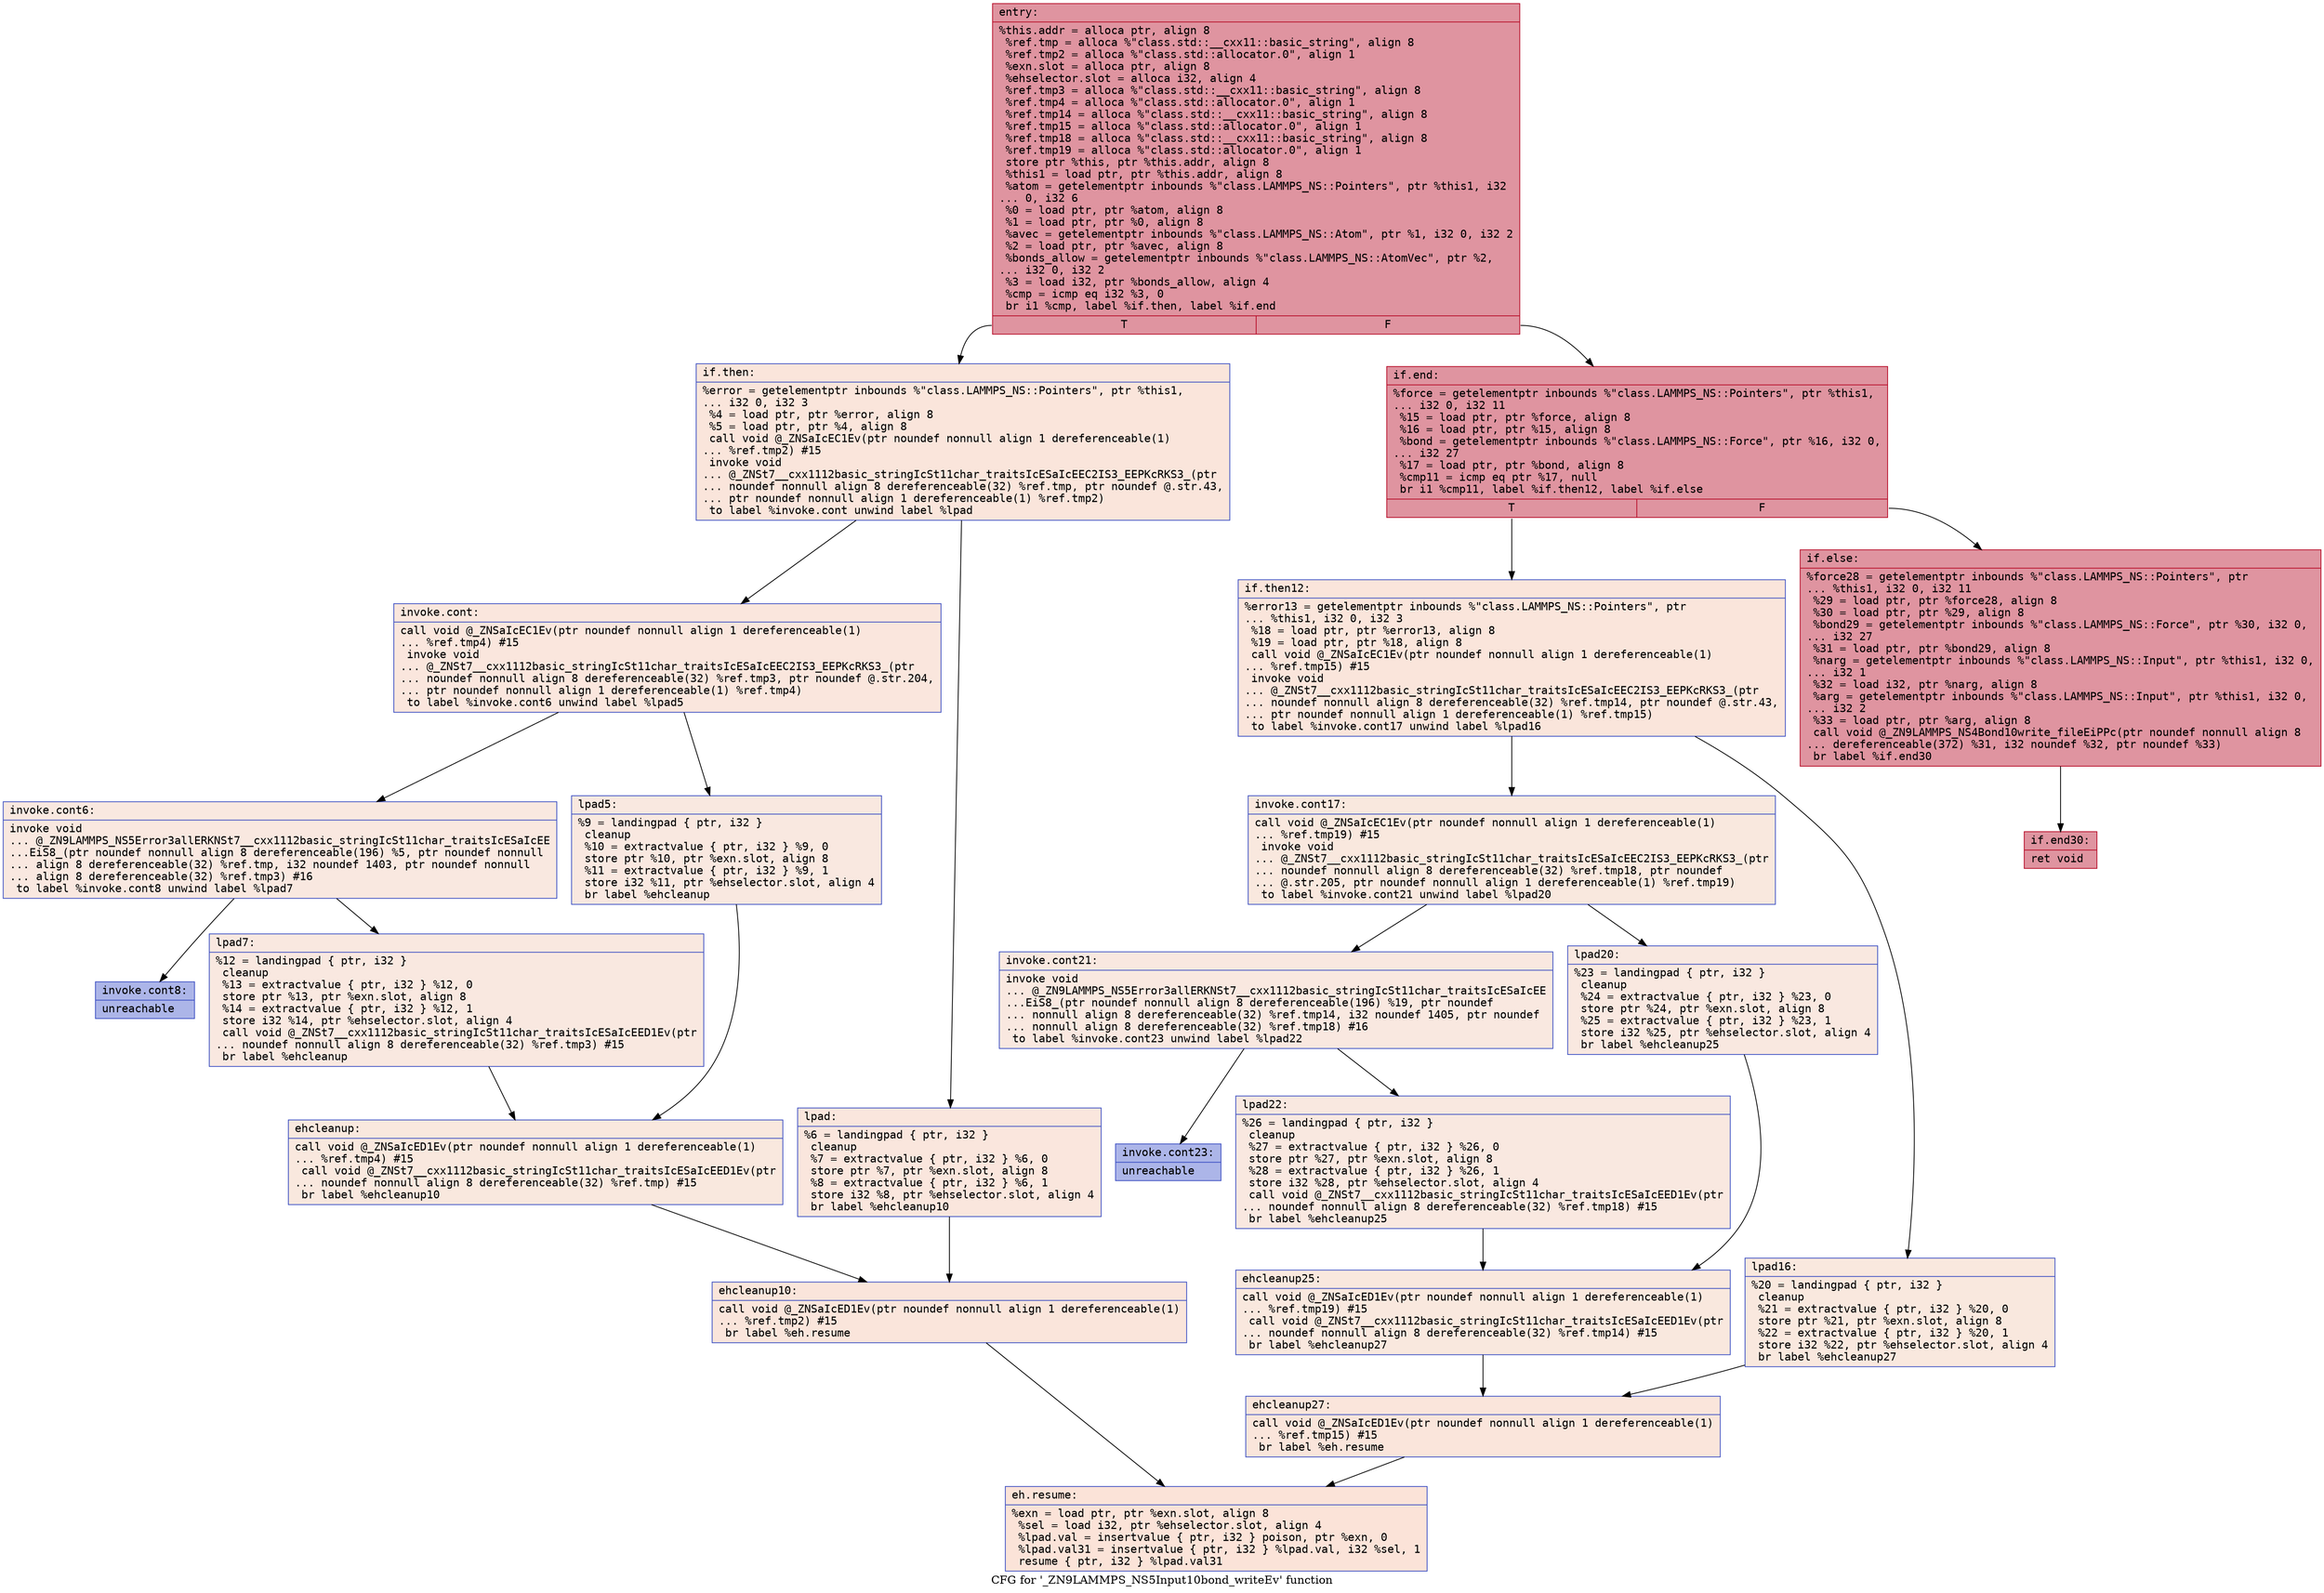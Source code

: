 digraph "CFG for '_ZN9LAMMPS_NS5Input10bond_writeEv' function" {
	label="CFG for '_ZN9LAMMPS_NS5Input10bond_writeEv' function";

	Node0x5628736aa680 [shape=record,color="#b70d28ff", style=filled, fillcolor="#b70d2870" fontname="Courier",label="{entry:\l|  %this.addr = alloca ptr, align 8\l  %ref.tmp = alloca %\"class.std::__cxx11::basic_string\", align 8\l  %ref.tmp2 = alloca %\"class.std::allocator.0\", align 1\l  %exn.slot = alloca ptr, align 8\l  %ehselector.slot = alloca i32, align 4\l  %ref.tmp3 = alloca %\"class.std::__cxx11::basic_string\", align 8\l  %ref.tmp4 = alloca %\"class.std::allocator.0\", align 1\l  %ref.tmp14 = alloca %\"class.std::__cxx11::basic_string\", align 8\l  %ref.tmp15 = alloca %\"class.std::allocator.0\", align 1\l  %ref.tmp18 = alloca %\"class.std::__cxx11::basic_string\", align 8\l  %ref.tmp19 = alloca %\"class.std::allocator.0\", align 1\l  store ptr %this, ptr %this.addr, align 8\l  %this1 = load ptr, ptr %this.addr, align 8\l  %atom = getelementptr inbounds %\"class.LAMMPS_NS::Pointers\", ptr %this1, i32\l... 0, i32 6\l  %0 = load ptr, ptr %atom, align 8\l  %1 = load ptr, ptr %0, align 8\l  %avec = getelementptr inbounds %\"class.LAMMPS_NS::Atom\", ptr %1, i32 0, i32 2\l  %2 = load ptr, ptr %avec, align 8\l  %bonds_allow = getelementptr inbounds %\"class.LAMMPS_NS::AtomVec\", ptr %2,\l... i32 0, i32 2\l  %3 = load i32, ptr %bonds_allow, align 4\l  %cmp = icmp eq i32 %3, 0\l  br i1 %cmp, label %if.then, label %if.end\l|{<s0>T|<s1>F}}"];
	Node0x5628736aa680:s0 -> Node0x5628736ab590[tooltip="entry -> if.then\nProbability 0.00%" ];
	Node0x5628736aa680:s1 -> Node0x5628736ab600[tooltip="entry -> if.end\nProbability 100.00%" ];
	Node0x5628736ab590 [shape=record,color="#3d50c3ff", style=filled, fillcolor="#f4c5ad70" fontname="Courier",label="{if.then:\l|  %error = getelementptr inbounds %\"class.LAMMPS_NS::Pointers\", ptr %this1,\l... i32 0, i32 3\l  %4 = load ptr, ptr %error, align 8\l  %5 = load ptr, ptr %4, align 8\l  call void @_ZNSaIcEC1Ev(ptr noundef nonnull align 1 dereferenceable(1)\l... %ref.tmp2) #15\l  invoke void\l... @_ZNSt7__cxx1112basic_stringIcSt11char_traitsIcESaIcEEC2IS3_EEPKcRKS3_(ptr\l... noundef nonnull align 8 dereferenceable(32) %ref.tmp, ptr noundef @.str.43,\l... ptr noundef nonnull align 1 dereferenceable(1) %ref.tmp2)\l          to label %invoke.cont unwind label %lpad\l}"];
	Node0x5628736ab590 -> Node0x5628736aba80[tooltip="if.then -> invoke.cont\nProbability 50.00%" ];
	Node0x5628736ab590 -> Node0x5628736abb00[tooltip="if.then -> lpad\nProbability 50.00%" ];
	Node0x5628736aba80 [shape=record,color="#3d50c3ff", style=filled, fillcolor="#f3c7b170" fontname="Courier",label="{invoke.cont:\l|  call void @_ZNSaIcEC1Ev(ptr noundef nonnull align 1 dereferenceable(1)\l... %ref.tmp4) #15\l  invoke void\l... @_ZNSt7__cxx1112basic_stringIcSt11char_traitsIcESaIcEEC2IS3_EEPKcRKS3_(ptr\l... noundef nonnull align 8 dereferenceable(32) %ref.tmp3, ptr noundef @.str.204,\l... ptr noundef nonnull align 1 dereferenceable(1) %ref.tmp4)\l          to label %invoke.cont6 unwind label %lpad5\l}"];
	Node0x5628736aba80 -> Node0x5628736abe20[tooltip="invoke.cont -> invoke.cont6\nProbability 50.00%" ];
	Node0x5628736aba80 -> Node0x5628736abe70[tooltip="invoke.cont -> lpad5\nProbability 50.00%" ];
	Node0x5628736abe20 [shape=record,color="#3d50c3ff", style=filled, fillcolor="#f1ccb870" fontname="Courier",label="{invoke.cont6:\l|  invoke void\l... @_ZN9LAMMPS_NS5Error3allERKNSt7__cxx1112basic_stringIcSt11char_traitsIcESaIcEE\l...EiS8_(ptr noundef nonnull align 8 dereferenceable(196) %5, ptr noundef nonnull\l... align 8 dereferenceable(32) %ref.tmp, i32 noundef 1403, ptr noundef nonnull\l... align 8 dereferenceable(32) %ref.tmp3) #16\l          to label %invoke.cont8 unwind label %lpad7\l}"];
	Node0x5628736abe20 -> Node0x5628736abdd0[tooltip="invoke.cont6 -> invoke.cont8\nProbability 0.00%" ];
	Node0x5628736abe20 -> Node0x5628736aaea0[tooltip="invoke.cont6 -> lpad7\nProbability 100.00%" ];
	Node0x5628736abdd0 [shape=record,color="#3d50c3ff", style=filled, fillcolor="#4358cb70" fontname="Courier",label="{invoke.cont8:\l|  unreachable\l}"];
	Node0x5628736abb00 [shape=record,color="#3d50c3ff", style=filled, fillcolor="#f3c7b170" fontname="Courier",label="{lpad:\l|  %6 = landingpad \{ ptr, i32 \}\l          cleanup\l  %7 = extractvalue \{ ptr, i32 \} %6, 0\l  store ptr %7, ptr %exn.slot, align 8\l  %8 = extractvalue \{ ptr, i32 \} %6, 1\l  store i32 %8, ptr %ehselector.slot, align 4\l  br label %ehcleanup10\l}"];
	Node0x5628736abb00 -> Node0x5628736ac870[tooltip="lpad -> ehcleanup10\nProbability 100.00%" ];
	Node0x5628736abe70 [shape=record,color="#3d50c3ff", style=filled, fillcolor="#f1ccb870" fontname="Courier",label="{lpad5:\l|  %9 = landingpad \{ ptr, i32 \}\l          cleanup\l  %10 = extractvalue \{ ptr, i32 \} %9, 0\l  store ptr %10, ptr %exn.slot, align 8\l  %11 = extractvalue \{ ptr, i32 \} %9, 1\l  store i32 %11, ptr %ehselector.slot, align 4\l  br label %ehcleanup\l}"];
	Node0x5628736abe70 -> Node0x5628736acbc0[tooltip="lpad5 -> ehcleanup\nProbability 100.00%" ];
	Node0x5628736aaea0 [shape=record,color="#3d50c3ff", style=filled, fillcolor="#f1ccb870" fontname="Courier",label="{lpad7:\l|  %12 = landingpad \{ ptr, i32 \}\l          cleanup\l  %13 = extractvalue \{ ptr, i32 \} %12, 0\l  store ptr %13, ptr %exn.slot, align 8\l  %14 = extractvalue \{ ptr, i32 \} %12, 1\l  store i32 %14, ptr %ehselector.slot, align 4\l  call void @_ZNSt7__cxx1112basic_stringIcSt11char_traitsIcESaIcEED1Ev(ptr\l... noundef nonnull align 8 dereferenceable(32) %ref.tmp3) #15\l  br label %ehcleanup\l}"];
	Node0x5628736aaea0 -> Node0x5628736acbc0[tooltip="lpad7 -> ehcleanup\nProbability 100.00%" ];
	Node0x5628736acbc0 [shape=record,color="#3d50c3ff", style=filled, fillcolor="#f2cab570" fontname="Courier",label="{ehcleanup:\l|  call void @_ZNSaIcED1Ev(ptr noundef nonnull align 1 dereferenceable(1)\l... %ref.tmp4) #15\l  call void @_ZNSt7__cxx1112basic_stringIcSt11char_traitsIcESaIcEED1Ev(ptr\l... noundef nonnull align 8 dereferenceable(32) %ref.tmp) #15\l  br label %ehcleanup10\l}"];
	Node0x5628736acbc0 -> Node0x5628736ac870[tooltip="ehcleanup -> ehcleanup10\nProbability 100.00%" ];
	Node0x5628736ac870 [shape=record,color="#3d50c3ff", style=filled, fillcolor="#f4c5ad70" fontname="Courier",label="{ehcleanup10:\l|  call void @_ZNSaIcED1Ev(ptr noundef nonnull align 1 dereferenceable(1)\l... %ref.tmp2) #15\l  br label %eh.resume\l}"];
	Node0x5628736ac870 -> Node0x5628736ad470[tooltip="ehcleanup10 -> eh.resume\nProbability 100.00%" ];
	Node0x5628736ab600 [shape=record,color="#b70d28ff", style=filled, fillcolor="#b70d2870" fontname="Courier",label="{if.end:\l|  %force = getelementptr inbounds %\"class.LAMMPS_NS::Pointers\", ptr %this1,\l... i32 0, i32 11\l  %15 = load ptr, ptr %force, align 8\l  %16 = load ptr, ptr %15, align 8\l  %bond = getelementptr inbounds %\"class.LAMMPS_NS::Force\", ptr %16, i32 0,\l... i32 27\l  %17 = load ptr, ptr %bond, align 8\l  %cmp11 = icmp eq ptr %17, null\l  br i1 %cmp11, label %if.then12, label %if.else\l|{<s0>T|<s1>F}}"];
	Node0x5628736ab600:s0 -> Node0x5628736ad900[tooltip="if.end -> if.then12\nProbability 0.00%" ];
	Node0x5628736ab600:s1 -> Node0x5628736ad980[tooltip="if.end -> if.else\nProbability 100.00%" ];
	Node0x5628736ad900 [shape=record,color="#3d50c3ff", style=filled, fillcolor="#f4c5ad70" fontname="Courier",label="{if.then12:\l|  %error13 = getelementptr inbounds %\"class.LAMMPS_NS::Pointers\", ptr\l... %this1, i32 0, i32 3\l  %18 = load ptr, ptr %error13, align 8\l  %19 = load ptr, ptr %18, align 8\l  call void @_ZNSaIcEC1Ev(ptr noundef nonnull align 1 dereferenceable(1)\l... %ref.tmp15) #15\l  invoke void\l... @_ZNSt7__cxx1112basic_stringIcSt11char_traitsIcESaIcEEC2IS3_EEPKcRKS3_(ptr\l... noundef nonnull align 8 dereferenceable(32) %ref.tmp14, ptr noundef @.str.43,\l... ptr noundef nonnull align 1 dereferenceable(1) %ref.tmp15)\l          to label %invoke.cont17 unwind label %lpad16\l}"];
	Node0x5628736ad900 -> Node0x5628736ade00[tooltip="if.then12 -> invoke.cont17\nProbability 50.00%" ];
	Node0x5628736ad900 -> Node0x5628736ade80[tooltip="if.then12 -> lpad16\nProbability 50.00%" ];
	Node0x5628736ade00 [shape=record,color="#3d50c3ff", style=filled, fillcolor="#f2cab570" fontname="Courier",label="{invoke.cont17:\l|  call void @_ZNSaIcEC1Ev(ptr noundef nonnull align 1 dereferenceable(1)\l... %ref.tmp19) #15\l  invoke void\l... @_ZNSt7__cxx1112basic_stringIcSt11char_traitsIcESaIcEEC2IS3_EEPKcRKS3_(ptr\l... noundef nonnull align 8 dereferenceable(32) %ref.tmp18, ptr noundef\l... @.str.205, ptr noundef nonnull align 1 dereferenceable(1) %ref.tmp19)\l          to label %invoke.cont21 unwind label %lpad20\l}"];
	Node0x5628736ade00 -> Node0x5628736ae1a0[tooltip="invoke.cont17 -> invoke.cont21\nProbability 50.00%" ];
	Node0x5628736ade00 -> Node0x5628736ae1f0[tooltip="invoke.cont17 -> lpad20\nProbability 50.00%" ];
	Node0x5628736ae1a0 [shape=record,color="#3d50c3ff", style=filled, fillcolor="#f1ccb870" fontname="Courier",label="{invoke.cont21:\l|  invoke void\l... @_ZN9LAMMPS_NS5Error3allERKNSt7__cxx1112basic_stringIcSt11char_traitsIcESaIcEE\l...EiS8_(ptr noundef nonnull align 8 dereferenceable(196) %19, ptr noundef\l... nonnull align 8 dereferenceable(32) %ref.tmp14, i32 noundef 1405, ptr noundef\l... nonnull align 8 dereferenceable(32) %ref.tmp18) #16\l          to label %invoke.cont23 unwind label %lpad22\l}"];
	Node0x5628736ae1a0 -> Node0x5628736ae150[tooltip="invoke.cont21 -> invoke.cont23\nProbability 0.00%" ];
	Node0x5628736ae1a0 -> Node0x5628736ae510[tooltip="invoke.cont21 -> lpad22\nProbability 100.00%" ];
	Node0x5628736ae150 [shape=record,color="#3d50c3ff", style=filled, fillcolor="#4358cb70" fontname="Courier",label="{invoke.cont23:\l|  unreachable\l}"];
	Node0x5628736ade80 [shape=record,color="#3d50c3ff", style=filled, fillcolor="#f2cab570" fontname="Courier",label="{lpad16:\l|  %20 = landingpad \{ ptr, i32 \}\l          cleanup\l  %21 = extractvalue \{ ptr, i32 \} %20, 0\l  store ptr %21, ptr %exn.slot, align 8\l  %22 = extractvalue \{ ptr, i32 \} %20, 1\l  store i32 %22, ptr %ehselector.slot, align 4\l  br label %ehcleanup27\l}"];
	Node0x5628736ade80 -> Node0x5628736aead0[tooltip="lpad16 -> ehcleanup27\nProbability 100.00%" ];
	Node0x5628736ae1f0 [shape=record,color="#3d50c3ff", style=filled, fillcolor="#f1ccb870" fontname="Courier",label="{lpad20:\l|  %23 = landingpad \{ ptr, i32 \}\l          cleanup\l  %24 = extractvalue \{ ptr, i32 \} %23, 0\l  store ptr %24, ptr %exn.slot, align 8\l  %25 = extractvalue \{ ptr, i32 \} %23, 1\l  store i32 %25, ptr %ehselector.slot, align 4\l  br label %ehcleanup25\l}"];
	Node0x5628736ae1f0 -> Node0x5628736aee20[tooltip="lpad20 -> ehcleanup25\nProbability 100.00%" ];
	Node0x5628736ae510 [shape=record,color="#3d50c3ff", style=filled, fillcolor="#f1ccb870" fontname="Courier",label="{lpad22:\l|  %26 = landingpad \{ ptr, i32 \}\l          cleanup\l  %27 = extractvalue \{ ptr, i32 \} %26, 0\l  store ptr %27, ptr %exn.slot, align 8\l  %28 = extractvalue \{ ptr, i32 \} %26, 1\l  store i32 %28, ptr %ehselector.slot, align 4\l  call void @_ZNSt7__cxx1112basic_stringIcSt11char_traitsIcESaIcEED1Ev(ptr\l... noundef nonnull align 8 dereferenceable(32) %ref.tmp18) #15\l  br label %ehcleanup25\l}"];
	Node0x5628736ae510 -> Node0x5628736aee20[tooltip="lpad22 -> ehcleanup25\nProbability 100.00%" ];
	Node0x5628736aee20 [shape=record,color="#3d50c3ff", style=filled, fillcolor="#f2cab570" fontname="Courier",label="{ehcleanup25:\l|  call void @_ZNSaIcED1Ev(ptr noundef nonnull align 1 dereferenceable(1)\l... %ref.tmp19) #15\l  call void @_ZNSt7__cxx1112basic_stringIcSt11char_traitsIcESaIcEED1Ev(ptr\l... noundef nonnull align 8 dereferenceable(32) %ref.tmp14) #15\l  br label %ehcleanup27\l}"];
	Node0x5628736aee20 -> Node0x5628736aead0[tooltip="ehcleanup25 -> ehcleanup27\nProbability 100.00%" ];
	Node0x5628736aead0 [shape=record,color="#3d50c3ff", style=filled, fillcolor="#f4c5ad70" fontname="Courier",label="{ehcleanup27:\l|  call void @_ZNSaIcED1Ev(ptr noundef nonnull align 1 dereferenceable(1)\l... %ref.tmp15) #15\l  br label %eh.resume\l}"];
	Node0x5628736aead0 -> Node0x5628736ad470[tooltip="ehcleanup27 -> eh.resume\nProbability 100.00%" ];
	Node0x5628736ad980 [shape=record,color="#b70d28ff", style=filled, fillcolor="#b70d2870" fontname="Courier",label="{if.else:\l|  %force28 = getelementptr inbounds %\"class.LAMMPS_NS::Pointers\", ptr\l... %this1, i32 0, i32 11\l  %29 = load ptr, ptr %force28, align 8\l  %30 = load ptr, ptr %29, align 8\l  %bond29 = getelementptr inbounds %\"class.LAMMPS_NS::Force\", ptr %30, i32 0,\l... i32 27\l  %31 = load ptr, ptr %bond29, align 8\l  %narg = getelementptr inbounds %\"class.LAMMPS_NS::Input\", ptr %this1, i32 0,\l... i32 1\l  %32 = load i32, ptr %narg, align 8\l  %arg = getelementptr inbounds %\"class.LAMMPS_NS::Input\", ptr %this1, i32 0,\l... i32 2\l  %33 = load ptr, ptr %arg, align 8\l  call void @_ZN9LAMMPS_NS4Bond10write_fileEiPPc(ptr noundef nonnull align 8\l... dereferenceable(372) %31, i32 noundef %32, ptr noundef %33)\l  br label %if.end30\l}"];
	Node0x5628736ad980 -> Node0x5628736afe60[tooltip="if.else -> if.end30\nProbability 100.00%" ];
	Node0x5628736afe60 [shape=record,color="#b70d28ff", style=filled, fillcolor="#b70d2870" fontname="Courier",label="{if.end30:\l|  ret void\l}"];
	Node0x5628736ad470 [shape=record,color="#3d50c3ff", style=filled, fillcolor="#f6bfa670" fontname="Courier",label="{eh.resume:\l|  %exn = load ptr, ptr %exn.slot, align 8\l  %sel = load i32, ptr %ehselector.slot, align 4\l  %lpad.val = insertvalue \{ ptr, i32 \} poison, ptr %exn, 0\l  %lpad.val31 = insertvalue \{ ptr, i32 \} %lpad.val, i32 %sel, 1\l  resume \{ ptr, i32 \} %lpad.val31\l}"];
}

